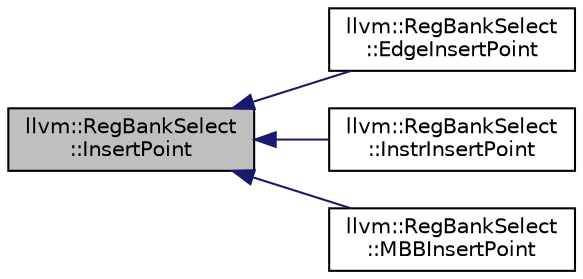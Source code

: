 digraph "llvm::RegBankSelect::InsertPoint"
{
 // LATEX_PDF_SIZE
  bgcolor="transparent";
  edge [fontname="Helvetica",fontsize="10",labelfontname="Helvetica",labelfontsize="10"];
  node [fontname="Helvetica",fontsize="10",shape="box"];
  rankdir="LR";
  Node1 [label="llvm::RegBankSelect\l::InsertPoint",height=0.2,width=0.4,color="black", fillcolor="grey75", style="filled", fontcolor="black",tooltip="Abstract class used to represent an insertion point in a CFG."];
  Node1 -> Node2 [dir="back",color="midnightblue",fontsize="10",style="solid",fontname="Helvetica"];
  Node2 [label="llvm::RegBankSelect\l::EdgeInsertPoint",height=0.2,width=0.4,color="black",URL="$classllvm_1_1RegBankSelect_1_1EdgeInsertPoint.html",tooltip="Insertion point on an edge."];
  Node1 -> Node3 [dir="back",color="midnightblue",fontsize="10",style="solid",fontname="Helvetica"];
  Node3 [label="llvm::RegBankSelect\l::InstrInsertPoint",height=0.2,width=0.4,color="black",URL="$classllvm_1_1RegBankSelect_1_1InstrInsertPoint.html",tooltip="Insertion point before or after an instruction."];
  Node1 -> Node4 [dir="back",color="midnightblue",fontsize="10",style="solid",fontname="Helvetica"];
  Node4 [label="llvm::RegBankSelect\l::MBBInsertPoint",height=0.2,width=0.4,color="black",URL="$classllvm_1_1RegBankSelect_1_1MBBInsertPoint.html",tooltip="Insertion point at the beginning or end of a basic block."];
}
